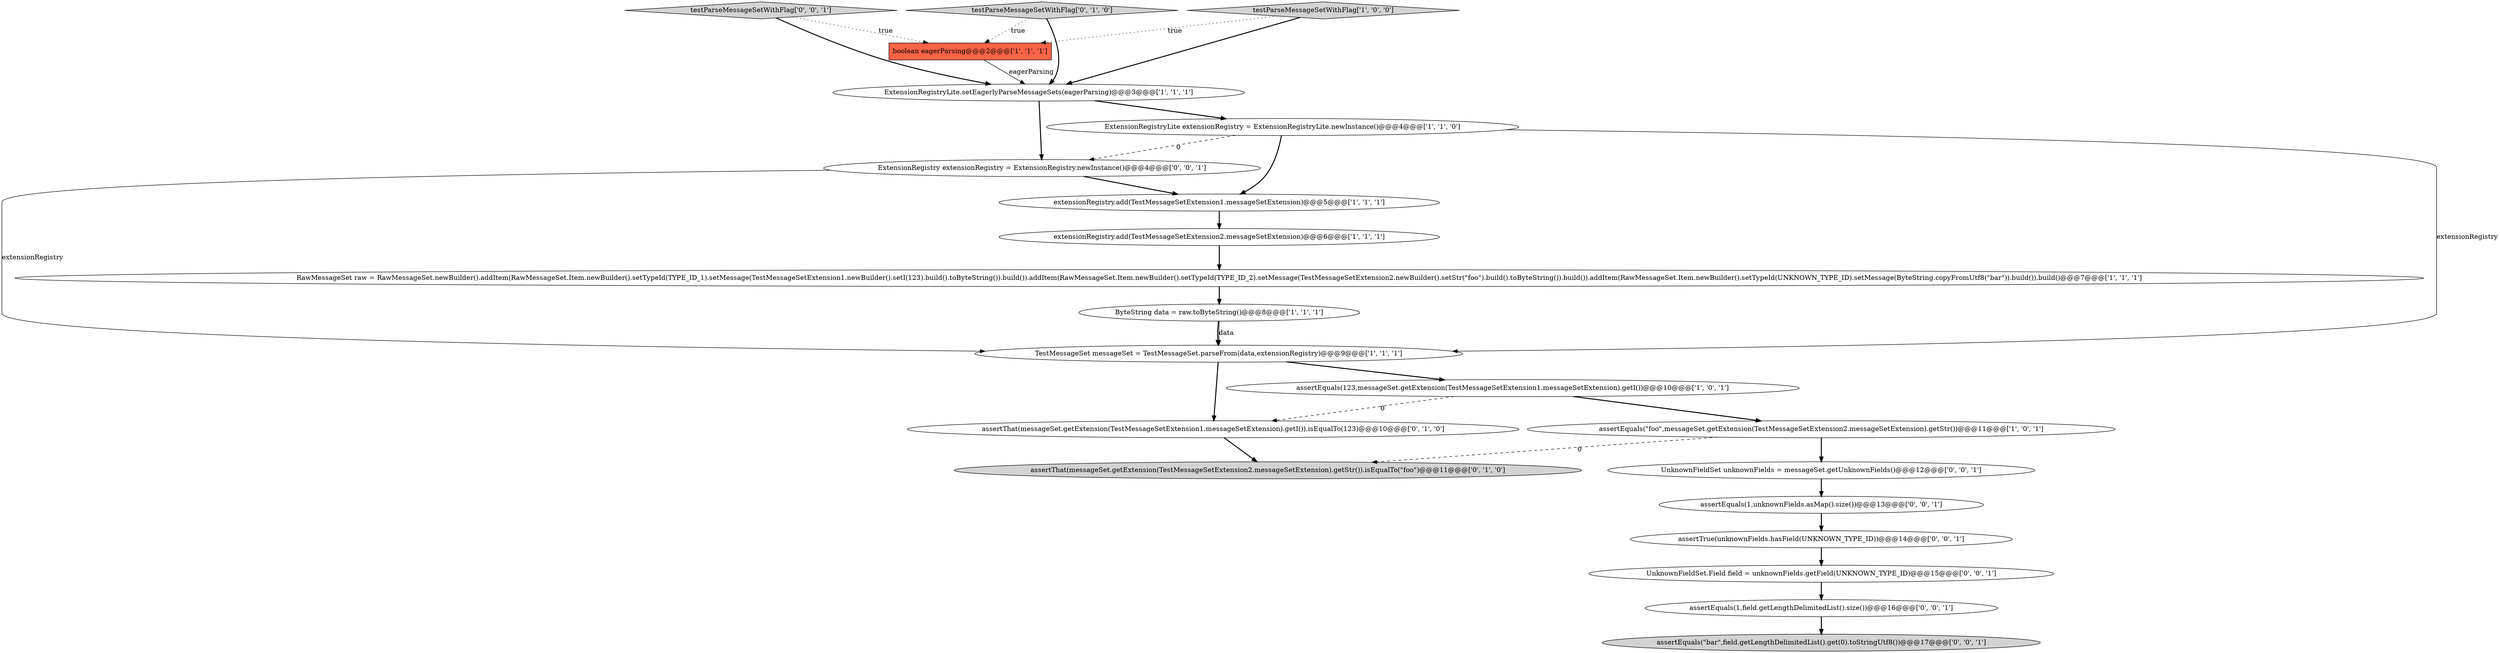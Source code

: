 digraph {
6 [style = filled, label = "ByteString data = raw.toByteString()@@@8@@@['1', '1', '1']", fillcolor = white, shape = ellipse image = "AAA0AAABBB1BBB"];
20 [style = filled, label = "UnknownFieldSet.Field field = unknownFields.getField(UNKNOWN_TYPE_ID)@@@15@@@['0', '0', '1']", fillcolor = white, shape = ellipse image = "AAA0AAABBB3BBB"];
16 [style = filled, label = "assertEquals(\"bar\",field.getLengthDelimitedList().get(0).toStringUtf8())@@@17@@@['0', '0', '1']", fillcolor = lightgray, shape = ellipse image = "AAA0AAABBB3BBB"];
11 [style = filled, label = "assertThat(messageSet.getExtension(TestMessageSetExtension2.messageSetExtension).getStr()).isEqualTo(\"foo\")@@@11@@@['0', '1', '0']", fillcolor = lightgray, shape = ellipse image = "AAA1AAABBB2BBB"];
15 [style = filled, label = "assertEquals(1,field.getLengthDelimitedList().size())@@@16@@@['0', '0', '1']", fillcolor = white, shape = ellipse image = "AAA0AAABBB3BBB"];
2 [style = filled, label = "assertEquals(\"foo\",messageSet.getExtension(TestMessageSetExtension2.messageSetExtension).getStr())@@@11@@@['1', '0', '1']", fillcolor = white, shape = ellipse image = "AAA0AAABBB1BBB"];
18 [style = filled, label = "assertEquals(1,unknownFields.asMap().size())@@@13@@@['0', '0', '1']", fillcolor = white, shape = ellipse image = "AAA0AAABBB3BBB"];
17 [style = filled, label = "ExtensionRegistry extensionRegistry = ExtensionRegistry.newInstance()@@@4@@@['0', '0', '1']", fillcolor = white, shape = ellipse image = "AAA0AAABBB3BBB"];
21 [style = filled, label = "testParseMessageSetWithFlag['0', '0', '1']", fillcolor = lightgray, shape = diamond image = "AAA0AAABBB3BBB"];
13 [style = filled, label = "assertThat(messageSet.getExtension(TestMessageSetExtension1.messageSetExtension).getI()).isEqualTo(123)@@@10@@@['0', '1', '0']", fillcolor = white, shape = ellipse image = "AAA1AAABBB2BBB"];
19 [style = filled, label = "assertTrue(unknownFields.hasField(UNKNOWN_TYPE_ID))@@@14@@@['0', '0', '1']", fillcolor = white, shape = ellipse image = "AAA0AAABBB3BBB"];
8 [style = filled, label = "ExtensionRegistryLite extensionRegistry = ExtensionRegistryLite.newInstance()@@@4@@@['1', '1', '0']", fillcolor = white, shape = ellipse image = "AAA0AAABBB1BBB"];
10 [style = filled, label = "extensionRegistry.add(TestMessageSetExtension2.messageSetExtension)@@@6@@@['1', '1', '1']", fillcolor = white, shape = ellipse image = "AAA0AAABBB1BBB"];
0 [style = filled, label = "ExtensionRegistryLite.setEagerlyParseMessageSets(eagerParsing)@@@3@@@['1', '1', '1']", fillcolor = white, shape = ellipse image = "AAA0AAABBB1BBB"];
4 [style = filled, label = "assertEquals(123,messageSet.getExtension(TestMessageSetExtension1.messageSetExtension).getI())@@@10@@@['1', '0', '1']", fillcolor = white, shape = ellipse image = "AAA0AAABBB1BBB"];
7 [style = filled, label = "TestMessageSet messageSet = TestMessageSet.parseFrom(data,extensionRegistry)@@@9@@@['1', '1', '1']", fillcolor = white, shape = ellipse image = "AAA0AAABBB1BBB"];
3 [style = filled, label = "extensionRegistry.add(TestMessageSetExtension1.messageSetExtension)@@@5@@@['1', '1', '1']", fillcolor = white, shape = ellipse image = "AAA0AAABBB1BBB"];
14 [style = filled, label = "UnknownFieldSet unknownFields = messageSet.getUnknownFields()@@@12@@@['0', '0', '1']", fillcolor = white, shape = ellipse image = "AAA0AAABBB3BBB"];
12 [style = filled, label = "testParseMessageSetWithFlag['0', '1', '0']", fillcolor = lightgray, shape = diamond image = "AAA0AAABBB2BBB"];
5 [style = filled, label = "boolean eagerParsing@@@2@@@['1', '1', '1']", fillcolor = tomato, shape = box image = "AAA0AAABBB1BBB"];
1 [style = filled, label = "testParseMessageSetWithFlag['1', '0', '0']", fillcolor = lightgray, shape = diamond image = "AAA0AAABBB1BBB"];
9 [style = filled, label = "RawMessageSet raw = RawMessageSet.newBuilder().addItem(RawMessageSet.Item.newBuilder().setTypeId(TYPE_ID_1).setMessage(TestMessageSetExtension1.newBuilder().setI(123).build().toByteString()).build()).addItem(RawMessageSet.Item.newBuilder().setTypeId(TYPE_ID_2).setMessage(TestMessageSetExtension2.newBuilder().setStr(\"foo\").build().toByteString()).build()).addItem(RawMessageSet.Item.newBuilder().setTypeId(UNKNOWN_TYPE_ID).setMessage(ByteString.copyFromUtf8(\"bar\")).build()).build()@@@7@@@['1', '1', '1']", fillcolor = white, shape = ellipse image = "AAA0AAABBB1BBB"];
12->0 [style = bold, label=""];
3->10 [style = bold, label=""];
14->18 [style = bold, label=""];
10->9 [style = bold, label=""];
17->7 [style = solid, label="extensionRegistry"];
19->20 [style = bold, label=""];
20->15 [style = bold, label=""];
0->8 [style = bold, label=""];
17->3 [style = bold, label=""];
21->5 [style = dotted, label="true"];
8->3 [style = bold, label=""];
4->2 [style = bold, label=""];
12->5 [style = dotted, label="true"];
9->6 [style = bold, label=""];
7->13 [style = bold, label=""];
13->11 [style = bold, label=""];
18->19 [style = bold, label=""];
7->4 [style = bold, label=""];
1->5 [style = dotted, label="true"];
5->0 [style = solid, label="eagerParsing"];
15->16 [style = bold, label=""];
0->17 [style = bold, label=""];
8->7 [style = solid, label="extensionRegistry"];
6->7 [style = solid, label="data"];
4->13 [style = dashed, label="0"];
2->14 [style = bold, label=""];
2->11 [style = dashed, label="0"];
6->7 [style = bold, label=""];
21->0 [style = bold, label=""];
8->17 [style = dashed, label="0"];
1->0 [style = bold, label=""];
}
